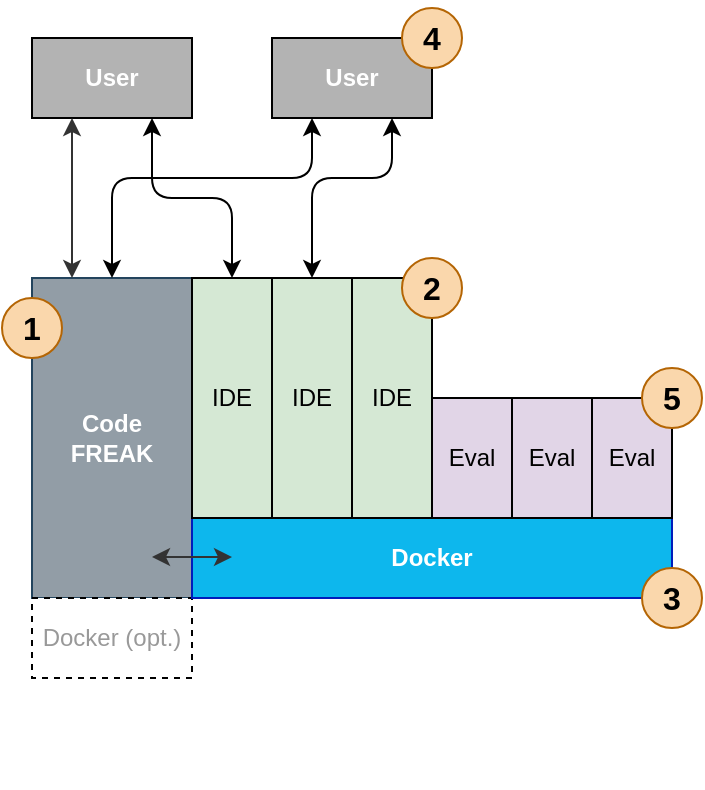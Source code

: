 <mxfile version="14.4.2" type="device"><diagram id="Pbe8_UnveNCYmR3DGHl-" name="Page-1"><mxGraphModel dx="982" dy="550" grid="1" gridSize="10" guides="1" tooltips="1" connect="1" arrows="1" fold="1" page="1" pageScale="1" pageWidth="1169" pageHeight="827" math="0" shadow="0"><root><mxCell id="0"/><mxCell id="1" parent="0"/><mxCell id="kQ3WUU_bEL2fuVjtooMl-1" value="Code&lt;br&gt;FREAK&lt;br&gt;" style="rounded=0;whiteSpace=wrap;html=1;fillColor=#929DA6;strokeColor=#23445d;fontStyle=1;fontColor=#FFFFFF;" parent="1" vertex="1"><mxGeometry x="160" y="240" width="80" height="160" as="geometry"/></mxCell><mxCell id="kQ3WUU_bEL2fuVjtooMl-2" value="Docker (opt.)" style="rounded=0;whiteSpace=wrap;html=1;dashed=1;fontColor=#999999;" parent="1" vertex="1"><mxGeometry x="160" y="400" width="80" height="40" as="geometry"/></mxCell><mxCell id="kQ3WUU_bEL2fuVjtooMl-3" value="Docker&lt;br&gt;" style="rounded=0;whiteSpace=wrap;html=1;fillColor=#0db7ed;strokeColor=#001DBC;fontColor=#ffffff;fontStyle=1" parent="1" vertex="1"><mxGeometry x="240" y="360" width="240" height="40" as="geometry"/></mxCell><mxCell id="kQ3WUU_bEL2fuVjtooMl-4" value="IDE&lt;br&gt;" style="rounded=0;whiteSpace=wrap;html=1;fillColor=#d5e8d4;strokeColor=#000000;" parent="1" vertex="1"><mxGeometry x="240" y="240" width="40" height="120" as="geometry"/></mxCell><mxCell id="kQ3WUU_bEL2fuVjtooMl-5" value="IDE&lt;br&gt;" style="rounded=0;whiteSpace=wrap;html=1;fillColor=#d5e8d4;strokeColor=#000000;" parent="1" vertex="1"><mxGeometry x="280" y="240" width="40" height="120" as="geometry"/></mxCell><mxCell id="kQ3WUU_bEL2fuVjtooMl-6" value="IDE&lt;br&gt;" style="rounded=0;whiteSpace=wrap;html=1;fillColor=#d5e8d4;strokeColor=#000000;" parent="1" vertex="1"><mxGeometry x="320" y="240" width="40" height="120" as="geometry"/></mxCell><mxCell id="kQ3WUU_bEL2fuVjtooMl-14" value="" style="endArrow=classic;startArrow=classic;html=1;fontSize=26;fontColor=#333333;strokeColor=#333333;" parent="1" edge="1"><mxGeometry width="50" height="50" relative="1" as="geometry"><mxPoint x="220" y="379.5" as="sourcePoint"/><mxPoint x="260" y="379.5" as="targetPoint"/></mxGeometry></mxCell><mxCell id="kQ3WUU_bEL2fuVjtooMl-16" value="&lt;font style=&quot;font-size: 16px ; line-height: 230%&quot;&gt;&lt;b&gt;1&lt;/b&gt;&lt;/font&gt;" style="ellipse;whiteSpace=wrap;html=1;aspect=fixed;strokeColor=#b46504;fillColor=#fad7ac;fontSize=26;" parent="1" vertex="1"><mxGeometry x="145" y="250" width="30" height="30" as="geometry"/></mxCell><mxCell id="kQ3WUU_bEL2fuVjtooMl-17" value="&lt;font style=&quot;font-size: 16px ; line-height: 230%&quot;&gt;&lt;b&gt;2&lt;/b&gt;&lt;/font&gt;" style="ellipse;whiteSpace=wrap;html=1;aspect=fixed;strokeColor=#b46504;fillColor=#fad7ac;fontSize=26;" parent="1" vertex="1"><mxGeometry x="345" y="230" width="30" height="30" as="geometry"/></mxCell><mxCell id="kQ3WUU_bEL2fuVjtooMl-18" value="&lt;font style=&quot;font-size: 16px ; line-height: 230%&quot;&gt;&lt;b&gt;3&lt;/b&gt;&lt;/font&gt;" style="ellipse;whiteSpace=wrap;html=1;aspect=fixed;strokeColor=#b46504;fillColor=#fad7ac;fontSize=26;" parent="1" vertex="1"><mxGeometry x="465" y="385" width="30" height="30" as="geometry"/></mxCell><mxCell id="kQ3WUU_bEL2fuVjtooMl-29" style="edgeStyle=orthogonalEdgeStyle;rounded=1;orthogonalLoop=1;jettySize=auto;html=1;exitX=0.75;exitY=1;exitDx=0;exitDy=0;startArrow=classic;startFill=1;strokeColor=#000000;fontSize=12;fontColor=#FFFFFF;entryX=0.5;entryY=0;entryDx=0;entryDy=0;" parent="1" source="kQ3WUU_bEL2fuVjtooMl-20" edge="1" target="kQ3WUU_bEL2fuVjtooMl-4"><mxGeometry relative="1" as="geometry"><mxPoint x="340" y="240" as="targetPoint"/><Array as="points"><mxPoint x="220" y="200"/><mxPoint x="260" y="200"/></Array></mxGeometry></mxCell><mxCell id="kQ3WUU_bEL2fuVjtooMl-20" value="&lt;font style=&quot;font-size: 12px&quot;&gt;User&lt;/font&gt;" style="rounded=0;whiteSpace=wrap;html=1;strokeColor=#000000;fillColor=#B3B3B3;fontSize=12;fontColor=#FFFFFF;fontStyle=1" parent="1" vertex="1"><mxGeometry x="160" y="120" width="80" height="40" as="geometry"/></mxCell><mxCell id="kQ3WUU_bEL2fuVjtooMl-25" style="rounded=1;orthogonalLoop=1;jettySize=auto;html=1;exitX=0.25;exitY=1;exitDx=0;exitDy=0;entryX=0.5;entryY=0;entryDx=0;entryDy=0;strokeColor=#000000;fontSize=12;fontColor=#FFFFFF;elbow=vertical;edgeStyle=orthogonalEdgeStyle;startArrow=classic;startFill=1;" parent="1" source="kQ3WUU_bEL2fuVjtooMl-22" target="kQ3WUU_bEL2fuVjtooMl-1" edge="1"><mxGeometry relative="1" as="geometry"><Array as="points"><mxPoint x="300" y="190"/><mxPoint x="200" y="190"/></Array></mxGeometry></mxCell><mxCell id="kQ3WUU_bEL2fuVjtooMl-26" style="edgeStyle=orthogonalEdgeStyle;rounded=1;orthogonalLoop=1;jettySize=auto;html=1;exitX=0.75;exitY=1;exitDx=0;exitDy=0;entryX=0.5;entryY=0;entryDx=0;entryDy=0;startArrow=classic;startFill=1;strokeColor=#000000;fontSize=12;fontColor=#FFFFFF;" parent="1" source="kQ3WUU_bEL2fuVjtooMl-22" target="kQ3WUU_bEL2fuVjtooMl-5" edge="1"><mxGeometry relative="1" as="geometry"><Array as="points"><mxPoint x="340" y="190"/><mxPoint x="300" y="190"/></Array></mxGeometry></mxCell><mxCell id="kQ3WUU_bEL2fuVjtooMl-22" value="&lt;font style=&quot;font-size: 12px&quot;&gt;User&lt;/font&gt;" style="rounded=0;whiteSpace=wrap;html=1;strokeColor=#000000;fillColor=#B3B3B3;fontSize=12;fontColor=#FFFFFF;fontStyle=1" parent="1" vertex="1"><mxGeometry x="280" y="120" width="80" height="40" as="geometry"/></mxCell><mxCell id="kQ3WUU_bEL2fuVjtooMl-23" value="" style="endArrow=classic;startArrow=classic;html=1;strokeColor=#333333;fontSize=12;fontColor=#FFFFFF;entryX=0.25;entryY=1;entryDx=0;entryDy=0;exitX=0.25;exitY=0;exitDx=0;exitDy=0;" parent="1" source="kQ3WUU_bEL2fuVjtooMl-1" target="kQ3WUU_bEL2fuVjtooMl-20" edge="1"><mxGeometry width="50" height="50" relative="1" as="geometry"><mxPoint x="150" y="210" as="sourcePoint"/><mxPoint x="200" y="160" as="targetPoint"/></mxGeometry></mxCell><mxCell id="kQ3WUU_bEL2fuVjtooMl-30" value="&lt;font style=&quot;font-size: 16px ; line-height: 230%&quot;&gt;&lt;b&gt;4&lt;/b&gt;&lt;/font&gt;" style="ellipse;whiteSpace=wrap;html=1;aspect=fixed;strokeColor=#b46504;fillColor=#fad7ac;fontSize=26;" parent="1" vertex="1"><mxGeometry x="345" y="105" width="30" height="30" as="geometry"/></mxCell><mxCell id="kQ3WUU_bEL2fuVjtooMl-31" value="Text" style="text;html=1;resizable=0;points=[];autosize=1;align=left;verticalAlign=top;spacingTop=-4;fontSize=12;fontColor=#FFFFFF;" parent="1" vertex="1"><mxGeometry x="354" y="475" width="40" height="20" as="geometry"/></mxCell><mxCell id="FyvsMx1erF_BGiHB8uvi-1" value="Eval" style="rounded=0;whiteSpace=wrap;html=1;fillColor=#e1d5e7;" vertex="1" parent="1"><mxGeometry x="360" y="300" width="40" height="60" as="geometry"/></mxCell><mxCell id="FyvsMx1erF_BGiHB8uvi-2" value="Eval" style="rounded=0;whiteSpace=wrap;html=1;fillColor=#e1d5e7;" vertex="1" parent="1"><mxGeometry x="400" y="300" width="40" height="60" as="geometry"/></mxCell><mxCell id="FyvsMx1erF_BGiHB8uvi-3" value="Eval" style="rounded=0;whiteSpace=wrap;html=1;fillColor=#e1d5e7;" vertex="1" parent="1"><mxGeometry x="440" y="300" width="40" height="60" as="geometry"/></mxCell><mxCell id="FyvsMx1erF_BGiHB8uvi-4" value="&lt;font style=&quot;font-size: 16px ; line-height: 230%&quot;&gt;&lt;b&gt;5&lt;/b&gt;&lt;/font&gt;" style="ellipse;whiteSpace=wrap;html=1;aspect=fixed;strokeColor=#b46504;fillColor=#fad7ac;fontSize=26;" vertex="1" parent="1"><mxGeometry x="465" y="285" width="30" height="30" as="geometry"/></mxCell></root></mxGraphModel></diagram></mxfile>